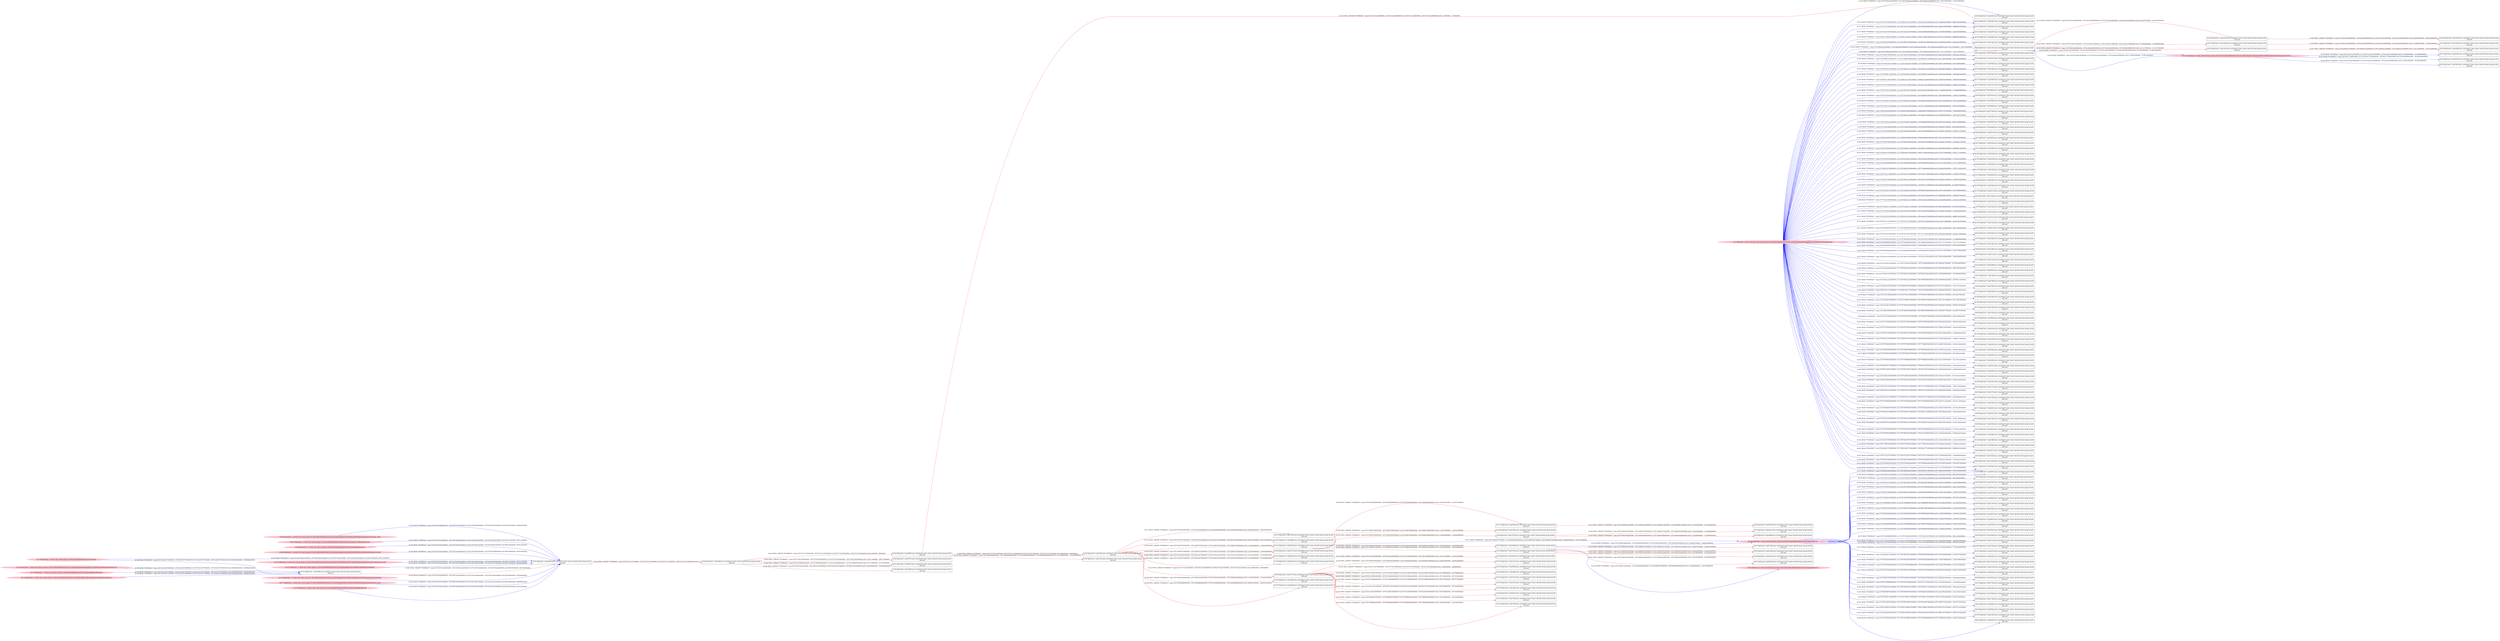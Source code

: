 digraph  {
rankdir=LR
"122"[color=pink,label="id:122 HopCount: 5 owner uid:null owner group id:null /Device/HarddiskVolume2/Users/admin/disk.txt ", shape=oval,style=filled];
"54"[color=black,label="id:54 HopCount: 6 pid:4708 proc_starttime:0 cmd: owner uid:null owner group id:null,\n null null", shape=box,style=solid];
"122" -> "54" [id=256,__obj="READ"color=blue,label="id:256 READ **NORMAL**  seqs:[1557684722730000000, 0] T:[1557684722814000000, 1557685368479000000] relT:[-447001543000000, -447647208000000]",style=solid];
"55"[color=black,label="id:55 HopCount: 6 pid:6292 proc_starttime:0 cmd: owner uid:null owner group id:null,\n null null", shape=box,style=solid];
"122" -> "55" [id=257,__obj="READ"color=blue,label="id:257 READ **NORMAL**  seqs:[1557675795553000000, 0] T:[1557675795553000000, 1557675795553000000] relT:[-438074282000000, -438074282000000]",style=solid];
"3"[color=pink,label="id:3 HopCount: 4 owner uid:null owner group id:null /Device/HarddiskVolume2/Users/admin/AppData/Roaming/Microsoft/Windows/Recent/jpas.lnk ", shape=oval,style=filled];
"155"[color=black,label="id:155 HopCount: 5 pid:8024 proc_starttime:0 cmd: owner uid:null owner group id:null,\n null null", shape=box,style=solid];
"3" -> "155" [id=258,__obj="READ"color=blue,label="id:258 READ **NORMAL**  seqs:[1557324138236000000, 0] T:[1557324138237000000, 1557326912759000000] relT:[-86416966000000, -89191488000000]",style=solid];
"129"[color=black,label="id:129 HopCount: 6 pid:5176 proc_starttime:0 cmd: owner uid:null owner group id:null,\n null null", shape=box,style=solid];
"122" -> "129" [id=259,__obj="READ"color=blue,label="id:259 READ **NORMAL**  seqs:[1557953012628000000, 0] T:[1557953012628000000, 1557953012628000000] relT:[-715291357000000, -715291357000000]",style=solid];
"79"[color=black,label="id:79 HopCount: 6 pid:8208 proc_starttime:0 cmd: owner uid:null owner group id:null,\n null null", shape=box,style=solid];
"122" -> "79" [id=260,__obj="READ"color=blue,label="id:260 READ **NORMAL**  seqs:[1557793453187000000, 0] T:[1557793478783000000, 1557793478783000000] relT:[-555757512000000, -555757512000000]",style=solid];
"115"[color=black,label="id:115 HopCount: 5 pid:1272 proc_starttime:0 cmd: owner uid:null owner group id:null,\n null null", shape=box,style=solid];
"3" -> "115" [id=261,__obj="READ"color=blue,label="id:261 READ **NORMAL**  seqs:[1557677553903000000, 0] T:[1557677553903000000, 1557677553903000000] relT:[-439832632000000, -439832632000000]",style=solid];
"83"[color=black,label="id:83 HopCount: 6 pid:1100 proc_starttime:0 cmd: owner uid:null owner group id:null,\n null null", shape=box,style=solid];
"122" -> "83" [id=262,__obj="READ"color=blue,label="id:262 READ **NORMAL**  seqs:[1557340869887000000, 0] T:[1557340869887000000, 1557340869887000000] relT:[-103148616000000, -103148616000000]",style=solid];
"132"[color=black,label="id:132 HopCount: 5 pid:8156 proc_starttime:0 cmd: owner uid:null owner group id:null,\n null null", shape=box,style=solid];
"3" -> "132" [id=263,__obj="READ"color=blue,label="id:263 READ **NORMAL**  seqs:[1557677552816000000, 0] T:[1557677552816000000, 1557679645466000000] relT:[-439831545000000, -441924195000000]",style=solid];
"153"[color=black,label="id:153 HopCount: 5 pid:6592 proc_starttime:0 cmd: owner uid:null owner group id:null,\n null null", shape=box,style=solid];
"3" -> "153" [id=264,__obj="READ"color=blue,label="id:264 READ **NORMAL**  seqs:[1557500141240000000, 0] T:[1557500141240000000, 1557500389356000000] relT:[-262419969000000, -262668085000000]",style=solid];
"163"[color=black,label="id:163 HopCount: 5 pid:5784 proc_starttime:0 cmd: owner uid:null owner group id:null,\n null null", shape=box,style=solid];
"3" -> "163" [id=265,__obj="READ"color=blue,label="id:265 READ **NORMAL**  seqs:[1558032213075000000, 0] T:[1558032213075000000, 1558032360044000000] relT:[-794491804000000, -794638773000000]",style=solid];
"57"[color=black,label="id:57 HopCount: 6 pid:3092 proc_starttime:0 cmd: owner uid:null owner group id:null,\n null null", shape=box,style=solid];
"122" -> "57" [id=266,__obj="READ"color=blue,label="id:266 READ **NORMAL**  seqs:[1557684723675000000, 0] T:[1557684723675000000, 1557684723675000000] relT:[-447002404000000, -447002404000000]",style=solid];
"89"[color=black,label="id:89 HopCount: 6 pid:4932 proc_starttime:0 cmd: owner uid:null owner group id:null,\n null null", shape=box,style=solid];
"122" -> "89" [id=267,__obj="READ"color=blue,label="id:267 READ **NORMAL**  seqs:[1557955925220000000, 0] T:[1557955925220000000, 1557955950482000000] relT:[-718203949000000, -718229211000000]",style=solid];
"90"[color=black,label="id:90 HopCount: 6 pid:9652 proc_starttime:0 cmd: owner uid:null owner group id:null,\n null null", shape=box,style=solid];
"122" -> "90" [id=268,__obj="READ"color=blue,label="id:268 READ **NORMAL**  seqs:[1557956083650000000, 0] T:[1557956083650000000, 1557956083650000000] relT:[-718362379000000, -718362379000000]",style=solid];
"91"[color=black,label="id:91 HopCount: 6 pid:6268 proc_starttime:0 cmd: owner uid:null owner group id:null,\n null null", shape=box,style=solid];
"122" -> "91" [id=269,__obj="READ"color=blue,label="id:269 READ **NORMAL**  seqs:[1557758444846000000, 0] T:[1557758444846000000, 1557758578756000000] relT:[-520723575000000, -520857485000000]",style=solid];
"94"[color=black,label="id:94 HopCount: 6 pid:9544 proc_starttime:0 cmd: owner uid:null owner group id:null,\n null null", shape=box,style=solid];
"122" -> "94" [id=270,__obj="READ"color=blue,label="id:270 READ **NORMAL**  seqs:[1557955950484000000, 0] T:[1557955950504000000, 1557955950504000000] relT:[-718229233000000, -718229233000000]",style=solid];
"95"[color=black,label="id:95 HopCount: 6 pid:4360 proc_starttime:0 cmd: owner uid:null owner group id:null,\n null null", shape=box,style=solid];
"122" -> "95" [id=271,__obj="READ"color=blue,label="id:271 READ **NORMAL**  seqs:[1557328306804000000, 0] T:[1557328306804000000, 1557328332333000000] relT:[-90585533000000, -90611062000000]",style=solid];
"165"[color=black,label="id:165 HopCount: 5 pid:5916 proc_starttime:0 cmd: owner uid:null owner group id:null,\n null null", shape=box,style=solid];
"3" -> "165" [id=272,__obj="READ"color=blue,label="id:272 READ **NORMAL**  seqs:[1557677628329000000, 0] T:[1557677628329000000, 1557773682839000000] relT:[-439907058000000, -535961568000000]",style=solid];
"22"[color=black,label="id:22 HopCount: 5 pid:4508 proc_starttime:0 cmd: owner uid:null owner group id:null,\n null null", shape=box,style=solid];
"3" -> "22" [id=273,__obj="READ"color=blue,label="id:273 READ **NORMAL**  seqs:[1557598550065000000, 0] T:[1557598550066000000, 1557598550066000000] relT:[-360828795000000, -360828795000000]",style=solid];
"97"[color=black,label="id:97 HopCount: 6 pid:7136 proc_starttime:0 cmd: owner uid:null owner group id:null,\n null null", shape=box,style=solid];
"122" -> "97" [id=274,__obj="READ"color=blue,label="id:274 READ **NORMAL**  seqs:[1557773265338000000, 0] T:[1557773265338000000, 1557773265338000000] relT:[-535544067000000, -535544067000000]",style=solid];
"98"[color=black,label="id:98 HopCount: 6 pid:7540 proc_starttime:0 cmd: owner uid:null owner group id:null,\n null null", shape=box,style=solid];
"122" -> "98" [id=275,__obj="READ"color=blue,label="id:275 READ **NORMAL**  seqs:[1557331315083000000, 0] T:[1557331315083000000, 1557331315083000000] relT:[-93593812000000, -93593812000000]",style=solid];
"20"[color=black,label="id:20 HopCount: 5 pid:4820 proc_starttime:0 cmd: owner uid:null owner group id:null,\n null null", shape=box,style=solid];
"3" -> "20" [id=276,__obj="READ"color=blue,label="id:276 READ **NORMAL**  seqs:[1557328443354000000, 0] T:[1557328443354000000, 1557328443354000000] relT:[-90722083000000, -90722083000000]",style=solid];
"101"[color=black,label="id:101 HopCount: 6 pid:4736 proc_starttime:0 cmd: owner uid:null owner group id:null,\n null null", shape=box,style=solid];
"122" -> "101" [id=277,__obj="READ"color=blue,label="id:277 READ **NORMAL**  seqs:[1558025041500000000, 0] T:[1558025041500000000, 1558025041500000000] relT:[-787320229000000, -787320229000000]",style=solid];
"74"[color=black,label="id:74 HopCount: 5 pid:5992 proc_starttime:0 cmd: owner uid:null owner group id:null,\n null null", shape=box,style=solid];
"3" -> "74" [id=278,__obj="READ"color=blue,label="id:278 READ **NORMAL**  seqs:[1557760896280000000, 0] T:[1557760896280000000, 1557760896283000000] relT:[-523175009000000, -523175012000000]",style=solid];
"104"[color=black,label="id:104 HopCount: 5 pid:9132 proc_starttime:0 cmd: owner uid:null owner group id:null,\n null null", shape=box,style=solid];
"3" -> "104" [id=279,__obj="READ"color=blue,label="id:279 READ **NORMAL**  seqs:[1558023651776000000, 0] T:[1558023651856000000, 1558023651856000000] relT:[-785930585000000, -785930585000000]",style=solid];
"39"[color=black,label="id:39 HopCount: 5 pid:2600 proc_starttime:0 cmd: owner uid:null owner group id:null,\n null null", shape=box,style=solid];
"3" -> "39" [id=280,__obj="READ"color=blue,label="id:280 READ **NORMAL**  seqs:[1557507225671000000, 0] T:[1557507225671000000, 1557507225677000000] relT:[-269504400000000, -269504406000000]",style=solid];
"103"[color=black,label="id:103 HopCount: 5 pid:4944 proc_starttime:0 cmd: owner uid:null owner group id:null,\n null null", shape=box,style=solid];
"3" -> "103" [id=281,__obj="READ"color=blue,label="id:281 READ **NORMAL**  seqs:[1557326913822000000, 0] T:[1557326913822000000, 1557853450053000000] relT:[-89192551000000, -615728782000000]",style=solid];
"108"[color=black,label="id:108 HopCount: 5 pid:3120 proc_starttime:0 cmd: owner uid:null owner group id:null,\n null null", shape=box,style=solid];
"3" -> "108" [id=282,__obj="READ"color=blue,label="id:282 READ **NORMAL**  seqs:[1557842709063000000, 0] T:[1557842709154000000, 1557842709154000000] relT:[-604987883000000, -604987883000000]",style=solid];
"53"[color=black,label="id:53 HopCount: 5 pid:1772 proc_starttime:0 cmd: owner uid:null owner group id:null,\n null null", shape=box,style=solid];
"3" -> "53" [id=283,__obj="READ"color=blue,label="id:283 READ **NORMAL**  seqs:[1557413011205000000, 0] T:[1557413011205000000, 1557417132796000000] relT:[-175289934000000, -179411525000000]",style=solid];
"93"[color=black,label="id:93 HopCount: 5 pid:5372 proc_starttime:0 cmd: owner uid:null owner group id:null,\n null null", shape=box,style=solid];
"3" -> "93" [id=284,__obj="READ"color=blue,label="id:284 READ **NORMAL**  seqs:[1558102331162000000, 0] T:[1558102331162000000, 1558102331162000000] relT:[-864609891000000, -864609891000000]",style=solid];
"145"[color=black,label="id:145 HopCount: 5 pid:1528 proc_starttime:0 cmd: owner uid:null owner group id:null,\n null null", shape=box,style=solid];
"3" -> "145" [id=285,__obj="READ"color=blue,label="id:285 READ **NORMAL**  seqs:[1558102331134000000, 0] T:[1558102331134000000, 1558102331139000000] relT:[-864609863000000, -864609868000000]",style=solid];
"60"[color=black,label="id:60 HopCount: 5 pid:2300 proc_starttime:0 cmd: owner uid:null owner group id:null,\n null null", shape=box,style=solid];
"3" -> "60" [id=286,__obj="READ"color=blue,label="id:286 READ **NORMAL**  seqs:[1557761488392000000, 0] T:[1557761488392000000, 1557761488396000000] relT:[-523767121000000, -523767125000000]",style=solid];
"111"[color=black,label="id:111 HopCount: 5 pid:6532 proc_starttime:0 cmd: owner uid:null owner group id:null,\n null null", shape=box,style=solid];
"3" -> "111" [id=287,__obj="READ"color=blue,label="id:287 READ **NORMAL**  seqs:[1557598549037000000, 0] T:[1557598549037000000, 1557598728529000000] relT:[-360827766000000, -361007258000000]",style=solid];
"88"[color=black,label="id:88 HopCount: 5 pid:6744 proc_starttime:0 cmd: owner uid:null owner group id:null,\n null null", shape=box,style=solid];
"3" -> "88" [id=288,__obj="READ"color=blue,label="id:288 READ **NORMAL**  seqs:[1557944201198000000, 0] T:[1557944201199000000, 1557944201199000000] relT:[-706479928000000, -706479928000000]",style=solid];
"138"[color=black,label="id:138 HopCount: 5 pid:1000 proc_starttime:0 cmd: owner uid:null owner group id:null,\n null null", shape=box,style=solid];
"3" -> "138" [id=289,__obj="READ"color=blue,label="id:289 READ **NORMAL**  seqs:[1557500142248000000, 0] T:[1557500142248000000, 1557622023230000000] relT:[-262420977000000, -384301959000000]",style=solid];
"28"[color=black,label="id:28 HopCount: 3 pid:396 proc_starttime:0 cmd: owner uid:null owner group id:null,\n null null", shape=box,style=solid];
"109"[color=black,label="id:109 HopCount: 4 pid:6172 proc_starttime:0 cmd: owner uid:null owner group id:null,\n null null", shape=box,style=solid];
"28" -> "109" [id=290,__obj="PROC_CREATE"color=red,label="id:290 PROC_CREATE **NORMAL**  seqs:[1557238847616000000, 1557238847616000000] T:[1557238847616000000, 1557238847616000000] relT:[-1126345000000, -1126345000000]",style=solid];
"80"[color=black,label="id:80 HopCount: 5 pid:9180 proc_starttime:0 cmd: owner uid:null owner group id:null,\n null null", shape=box,style=solid];
"3" -> "80" [id=291,__obj="READ"color=blue,label="id:291 READ **NORMAL**  seqs:[1557845791318000000, 0] T:[1557845791318000000, 1557853228731000000] relT:[-608070047000000, -615507460000000]",style=solid];
"12"[color=black,label="id:12 HopCount: 5 pid:8028 proc_starttime:0 cmd: owner uid:null owner group id:null,\n null null", shape=box,style=solid];
"3" -> "12" [id=292,__obj="READ"color=blue,label="id:292 READ **NORMAL**  seqs:[1557615555423000000, 0] T:[1557615555423000000, 1557615555490000000] relT:[-377834152000000, -377834219000000]",style=solid];
"112"[color=black,label="id:112 HopCount: 4 pid:4604 proc_starttime:0 cmd: owner uid:null owner group id:null,\n null null", shape=box,style=solid];
"28" -> "112" [id=293,__obj="PROC_CREATE"color=red,label="id:293 PROC_CREATE **NORMAL**  seqs:[1557239144427000000, 1557239144427000000] T:[1557239144427000000, 1557239144427000000] relT:[-1423156000000, -1423156000000]",style=solid];
"114"[color=black,label="id:114 HopCount: 4 pid:2836 proc_starttime:0 cmd: owner uid:null owner group id:null,\n null null", shape=box,style=solid];
"28" -> "114" [id=294,__obj="PROC_CREATE"color=red,label="id:294 PROC_CREATE **NORMAL**  seqs:[1557238847593000000, 1557238847593000000] T:[1557238847593000000, 1557238847593000000] relT:[-1126322000000, -1126322000000]",style=solid];
"156"[color=black,label="id:156 HopCount: 5 pid:8036 proc_starttime:0 cmd: owner uid:null owner group id:null,\n null null", shape=box,style=solid];
"3" -> "156" [id=295,__obj="READ"color=blue,label="id:295 READ **NORMAL**  seqs:[1557955191727000000, 0] T:[1557955191774000000, 1557955191775000000] relT:[-717470503000000, -717470504000000]",style=solid];
"16"[color=black,label="id:16 HopCount: 5 pid:6448 proc_starttime:0 cmd: owner uid:null owner group id:null,\n null null", shape=box,style=solid];
"114" -> "16" [id=296,__obj="PROC_CREATE"color=red,label="id:296 PROC_CREATE **NORMAL**  seqs:[1557238929330000000, 1557238929330000000] T:[1557238929330000000, 1557238929330000000] relT:[-1208059000000, -1208059000000]",style=solid];
"159"[color=black,label="id:159 HopCount: 5 pid:640 proc_starttime:0 cmd: owner uid:null owner group id:null,\n null null", shape=box,style=solid];
"3" -> "159" [id=297,__obj="READ"color=blue,label="id:297 READ **NORMAL**  seqs:[1557967026109000000, 0] T:[1557967026109000000, 1558117610696000000] relT:[-729304838000000, -879889425000000]",style=solid];
"116"[color=black,label="id:116 HopCount: 4 pid:6404 proc_starttime:0 cmd: owner uid:null owner group id:null,\n null null", shape=box,style=solid];
"28" -> "116" [id=298,__obj="PROC_CREATE"color=red,label="id:298 PROC_CREATE **NORMAL**  seqs:[1557244935279000000, 1557244935279000000] T:[1557244935279000000, 1557244935279000000] relT:[-7214008000000, -7214008000000]",style=solid];
"117"[color=black,label="id:117 HopCount: 5 pid:5992 proc_starttime:0 cmd: owner uid:null owner group id:null,\n null null", shape=box,style=solid];
"114" -> "117" [id=299,__obj="PROC_CREATE"color=red,label="id:299 PROC_CREATE **NORMAL**  seqs:[1557238954808000000, 1557238954808000000] T:[1557238954808000000, 1557238954808000000] relT:[-1233537000000, -1233537000000]",style=solid];
"120"[color=black,label="id:120 HopCount: 5 pid:7824 proc_starttime:0 cmd: owner uid:null owner group id:null,\n null null", shape=box,style=solid];
"114" -> "120" [id=300,__obj="PROC_CREATE"color=red,label="id:300 PROC_CREATE **NORMAL**  seqs:[1557238847998000000, 1557238847998000000] T:[1557238847998000000, 1557238847998000000] relT:[-1126727000000, -1126727000000]",style=solid];
"114" -> "122" [id=301,__obj="WRITE"color=blue,label="id:301 WRITE **NORMAL**  seqs:[1557238903877000000, 1557238903978000000] T:[1557238903877000000, 1557238903978000000] relT:[-1182606000000, -1182707000000]",style=solid];
"128"[color=black,label="id:128 HopCount: 5 pid:3860 proc_starttime:0 cmd: owner uid:null owner group id:null,\n null null", shape=box,style=solid];
"3" -> "128" [id=302,__obj="READ"color=blue,label="id:302 READ **NORMAL**  seqs:[1557441973579000000, 0] T:[1557441973579000000, 1557441973636000000] relT:[-204252308000000, -204252365000000]",style=solid];
"56"[color=black,label="id:56 HopCount: 4 pid:7472 proc_starttime:0 cmd: owner uid:null owner group id:null,\n null null", shape=box,style=solid];
"123"[color=black,label="id:123 HopCount: 5 pid:7248 proc_starttime:0 cmd: owner uid:null owner group id:null,\n null null", shape=box,style=solid];
"56" -> "123" [id=303,__obj="PROC_CREATE"color=red,label="id:303 PROC_CREATE **NORMAL**  seqs:[1557238984597000000, 1557238984597000000] T:[1557238984597000000, 1557238984597000000] relT:[-1263326000000, -1263326000000]",style=solid];
"134"[color=black,label="id:134 HopCount: 5 pid:8060 proc_starttime:0 cmd: owner uid:null owner group id:null,\n null null", shape=box,style=solid];
"3" -> "134" [id=304,__obj="READ"color=blue,label="id:304 READ **NORMAL**  seqs:[1557773681678000000, 0] T:[1557773681681000000, 1557773681681000000] relT:[-535960410000000, -535960410000000]",style=solid];
"84"[color=black,label="id:84 HopCount: 5 pid:9372 proc_starttime:0 cmd: owner uid:null owner group id:null,\n null null", shape=box,style=solid];
"3" -> "84" [id=305,__obj="READ"color=blue,label="id:305 READ **NORMAL**  seqs:[1558126417720000000, 0] T:[1558126417720000000, 1558126417723000000] relT:[-888696449000000, -888696452000000]",style=solid];
"118"[color=black,label="id:118 HopCount: 4 pid:4964 proc_starttime:0 cmd: owner uid:null owner group id:null,\n null null", shape=box,style=solid];
"28" -> "118" [id=306,__obj="PROC_CREATE"color=red,label="id:306 PROC_CREATE **NORMAL**  seqs:[1557238847604000000, 1557238847604000000] T:[1557238847604000000, 1557238847604000000] relT:[-1126333000000, -1126333000000]",style=solid];
"5"[color=black,label="id:5 HopCount: 5 pid:1384 proc_starttime:0 cmd: owner uid:null owner group id:null,\n null null", shape=box,style=solid];
"3" -> "5" [id=307,__obj="READ"color=blue,label="id:307 READ **NORMAL**  seqs:[1557513210737000000, 0] T:[1557513210737000000, 1557513210739000000] relT:[-275489466000000, -275489468000000]",style=solid];
"127"[color=black,label="id:127 HopCount: 4 pid:2928 proc_starttime:0 cmd: owner uid:null owner group id:null,\n null null", shape=box,style=solid];
"28" -> "127" [id=308,__obj="PROC_CREATE"color=red,label="id:308 PROC_CREATE **NORMAL**  seqs:[1557243566868000000, 1557243566868000000] T:[1557243566868000000, 1557243566868000000] relT:[-5845597000000, -5845597000000]",style=solid];
"68"[color=black,label="id:68 HopCount: 5 pid:10180 proc_starttime:0 cmd: owner uid:null owner group id:null,\n null null", shape=box,style=solid];
"3" -> "68" [id=309,__obj="READ"color=blue,label="id:309 READ **NORMAL**  seqs:[1557967025085000000, 0] T:[1557967025085000000, 1557967025092000000] relT:[-729303814000000, -729303821000000]",style=solid];
"26"[color=black,label="id:26 HopCount: 5 pid:4252 proc_starttime:0 cmd: owner uid:null owner group id:null,\n null null", shape=box,style=solid];
"3" -> "26" [id=310,__obj="READ"color=blue,label="id:310 READ **NORMAL**  seqs:[1557239023423000000, 0] T:[1557239023423000000, 1557239023438000000] relT:[-1302152000000, -1302167000000]",style=solid];
"131"[color=black,label="id:131 HopCount: 4 pid:1028 proc_starttime:0 cmd: owner uid:null owner group id:null,\n null null", shape=box,style=solid];
"28" -> "131" [id=311,__obj="PROC_CREATE"color=red,label="id:311 PROC_CREATE **NORMAL**  seqs:[1557243553630000000, 1557243553630000000] T:[1557243553630000000, 1557243553630000000] relT:[-5832359000000, -5832359000000]",style=solid];
"102"[color=black,label="id:102 HopCount: 5 pid:3852 proc_starttime:0 cmd: owner uid:null owner group id:null,\n null null", shape=box,style=solid];
"3" -> "102" [id=312,__obj="READ"color=blue,label="id:312 READ **NORMAL**  seqs:[1557943741948000000, 0] T:[1558032214104000000, 1558127425190000000] relT:[-794492833000000, -889703919000000]",style=solid];
"32"[color=black,label="id:32 HopCount: 5 pid:4500 proc_starttime:0 cmd: owner uid:null owner group id:null,\n null null", shape=box,style=solid];
"3" -> "32" [id=313,__obj="READ"color=blue,label="id:313 READ **NORMAL**  seqs:[1557441972566000000, 0] T:[1557441972566000000, 1557442581908000000] relT:[-204251295000000, -204860637000000]",style=solid];
"133"[color=black,label="id:133 HopCount: 4 pid:5860 proc_starttime:0 cmd: owner uid:null owner group id:null,\n null null", shape=box,style=solid];
"28" -> "133" [id=314,__obj="PROC_CREATE"color=red,label="id:314 PROC_CREATE **NORMAL**  seqs:[1557240197018000000, 1557240197018000000] T:[1557240197018000000, 1557240197018000000] relT:[-2475747000000, -2475747000000]",style=solid];
"28" -> "56" [id=315,__obj="PROC_CREATE"color=red,label="id:315 PROC_CREATE **NORMAL**  seqs:[1557237721827000000, 1557237721827000000] T:[1557237721827000000, 1557237721827000000] relT:[-556000000, -556000000]",style=solid];
"124"[color=black,label="id:124 HopCount: 5 pid:3160 proc_starttime:0 cmd: owner uid:null owner group id:null,\n null null", shape=box,style=solid];
"56" -> "124" [id=316,__obj="PROC_CREATE"color=red,label="id:316 PROC_CREATE **NORMAL**  seqs:[1557238984620000000, 1557238984620000000] T:[1557238984620000000, 1557238984620000000] relT:[-1263349000000, -1263349000000]",style=solid];
"161"[color=black,label="id:161 HopCount: 5 pid:6476 proc_starttime:0 cmd: owner uid:null owner group id:null,\n null null", shape=box,style=solid];
"3" -> "161" [id=317,__obj="READ"color=blue,label="id:317 READ **NORMAL**  seqs:[1557416427507000000, 0] T:[1557416427507000000, 1557850368925000000] relT:[-178706236000000, -612647654000000]",style=solid];
"154"[color=black,label="id:154 HopCount: 5 pid:9640 proc_starttime:0 cmd: owner uid:null owner group id:null,\n null null", shape=box,style=solid];
"3" -> "154" [id=318,__obj="READ"color=blue,label="id:318 READ **NORMAL**  seqs:[1558117455021000000, 0] T:[1558117455021000000, 1558127344874000000] relT:[-879733750000000, -889623603000000]",style=solid];
"29"[color=black,label="id:29 HopCount: 3 pid:1184 proc_starttime:0 cmd: owner uid:null owner group id:null,\n null null", shape=box,style=solid];
"136"[color=black,label="id:136 HopCount: 4 pid:3140 proc_starttime:0 cmd: owner uid:null owner group id:null,\n null null", shape=box,style=solid];
"29" -> "136" [id=319,__obj="PROC_CREATE"color=red,label="id:319 PROC_CREATE **NORMAL**  seqs:[1557242126528000000, 1557242126528000000] T:[1557242126528000000, 1557242126528000000] relT:[-4405257000000, -4405257000000]",style=solid];
"137"[color=black,label="id:137 HopCount: 5 pid:2116 proc_starttime:0 cmd: owner uid:null owner group id:null,\n null null", shape=box,style=solid];
"56" -> "137" [id=320,__obj="PROC_CREATE"color=red,label="id:320 PROC_CREATE **NORMAL**  seqs:[1557240946305000000, 1557240946305000000] T:[1557240946305000000, 1557240946305000000] relT:[-3225034000000, -3225034000000]",style=solid];
"139"[color=black,label="id:139 HopCount: 5 pid:6060 proc_starttime:0 cmd: owner uid:null owner group id:null,\n null null", shape=box,style=solid];
"56" -> "139" [id=321,__obj="PROC_CREATE"color=red,label="id:321 PROC_CREATE **NORMAL**  seqs:[1557237722759000000, 1557237722759000000] T:[1557237722759000000, 1557237722759000000] relT:[-1488000000, -1488000000]",style=solid];
"140"[color=black,label="id:140 HopCount: 5 pid:5096 proc_starttime:0 cmd: owner uid:null owner group id:null,\n null null", shape=box,style=solid];
"56" -> "140" [id=322,__obj="PROC_CREATE"color=red,label="id:322 PROC_CREATE **NORMAL**  seqs:[1557241398357000000, 1557241398357000000] T:[1557241398357000000, 1557241398357000000] relT:[-3677086000000, -3677086000000]",style=solid];
"141"[color=black,label="id:141 HopCount: 5 pid:7012 proc_starttime:0 cmd: owner uid:null owner group id:null,\n null null", shape=box,style=solid];
"56" -> "141" [id=323,__obj="PROC_CREATE"color=red,label="id:323 PROC_CREATE **NORMAL**  seqs:[1557241398293000000, 1557241398293000000] T:[1557241398293000000, 1557241398293000000] relT:[-3677022000000, -3677022000000]",style=solid];
"52"[color=black,label="id:52 HopCount: 5 pid:7308 proc_starttime:0 cmd: owner uid:null owner group id:null,\n null null", shape=box,style=solid];
"3" -> "52" [id=324,__obj="READ"color=blue,label="id:324 READ **NORMAL**  seqs:[1557536073678000000, 0] T:[1557536073678000000, 1557536073684000000] relT:[-298352407000000, -298352413000000]",style=solid];
"126"[color=black,label="id:126 HopCount: 5 pid:8104 proc_starttime:0 cmd: owner uid:null owner group id:null,\n null null", shape=box,style=solid];
"3" -> "126" [id=325,__obj="READ"color=blue,label="id:325 READ **NORMAL**  seqs:[1557498853326000000, 0] T:[1557498853328000000, 1557498934711000000] relT:[-261132057000000, -261213440000000]",style=solid];
"82"[color=black,label="id:82 HopCount: 5 pid:5948 proc_starttime:0 cmd: owner uid:null owner group id:null,\n null null", shape=box,style=solid];
"3" -> "82" [id=326,__obj="READ"color=blue,label="id:326 READ **NORMAL**  seqs:[1557328232671000000, 0] T:[1557328232671000000, 1557328442355000000] relT:[-90511400000000, -90721084000000]",style=solid];
"146"[color=black,label="id:146 HopCount: 5 pid:2492 proc_starttime:0 cmd: owner uid:null owner group id:null,\n null null", shape=box,style=solid];
"3" -> "146" [id=327,__obj="READ"color=blue,label="id:327 READ **NORMAL**  seqs:[1557594216141000000, 0] T:[1557594216141000000, 1557594216141000000] relT:[-356494870000000, -356494870000000]",style=solid];
"147"[color=black,label="id:147 HopCount: 4 pid:2456 proc_starttime:0 cmd: owner uid:null owner group id:null,\n null null", shape=box,style=solid];
"29" -> "147" [id=328,__obj="PROC_CREATE"color=red,label="id:328 PROC_CREATE **NORMAL**  seqs:[1557241440130000000, 1557241440130000000] T:[1557241440130000000, 1557241440130000000] relT:[-3718859000000, -3718859000000]",style=solid];
"62"[color=black,label="id:62 HopCount: 5 pid:7052 proc_starttime:0 cmd: owner uid:null owner group id:null,\n null null", shape=box,style=solid];
"3" -> "62" [id=329,__obj="READ"color=blue,label="id:329 READ **NORMAL**  seqs:[1557943890714000000, 0] T:[1557943890714000000, 1557943890714000000] relT:[-706169443000000, -706169443000000]",style=solid];
"151"[color=black,label="id:151 HopCount: 5 pid:5384 proc_starttime:0 cmd: owner uid:null owner group id:null,\n null null", shape=box,style=solid];
"3" -> "151" [id=330,__obj="READ"color=blue,label="id:330 READ **NORMAL**  seqs:[1558032213081000000, 0] T:[1558032213081000000, 1558032213081000000] relT:[-794491810000000, -794491810000000]",style=solid];
"149"[color=black,label="id:149 HopCount: 4 pid:1876 proc_starttime:0 cmd: owner uid:null owner group id:null,\n null null", shape=box,style=solid];
"29" -> "149" [id=331,__obj="PROC_CREATE"color=red,label="id:331 PROC_CREATE **NORMAL**  seqs:[1557239022408000000, 1557239022408000000] T:[1557239022408000000, 1557239022408000000] relT:[-1301137000000, -1301137000000]",style=solid];
"135"[color=black,label="id:135 HopCount: 5 pid:1312 proc_starttime:0 cmd: owner uid:null owner group id:null,\n null null", shape=box,style=solid];
"3" -> "135" [id=332,__obj="READ"color=blue,label="id:332 READ **NORMAL**  seqs:[1557523718803000000, 0] T:[1557523718803000000, 1557523718812000000] relT:[-285997532000000, -285997541000000]",style=solid];
"6"[color=black,label="id:6 HopCount: 5 pid:9860 proc_starttime:0 cmd: owner uid:null owner group id:null,\n null null", shape=box,style=solid];
"3" -> "6" [id=333,__obj="READ"color=blue,label="id:333 READ **NORMAL**  seqs:[1557955190723000000, 0] T:[1557955190723000000, 1557955190725000000] relT:[-717469452000000, -717469454000000]",style=solid];
"59"[color=black,label="id:59 HopCount: 5 pid:5376 proc_starttime:0 cmd: owner uid:null owner group id:null,\n null null", shape=box,style=solid];
"3" -> "59" [id=334,__obj="READ"color=blue,label="id:334 READ **NORMAL**  seqs:[1557943740934000000, 0] T:[1557943740934000000, 1557956965044000000] relT:[-706019663000000, -719243773000000]",style=solid];
"152"[color=pink,label="id:152 HopCount: 4 owner uid:null owner group id:null /Device/HarddiskVolume2/Users/admin/AppData/Roaming/Microsoft/Windows/Recent/atmospherical.lnk ", shape=oval,style=filled];
"29" -> "152" [id=335,__obj="WRITE"color=blue,label="id:335 WRITE **NORMAL**  seqs:[1557241440185000000, 1557241440185000000] T:[1557241440185000000, 1557241440185000000] relT:[-3718914000000, -3718914000000]",style=solid];
"43"[color=black,label="id:43 HopCount: 5 pid:3896 proc_starttime:0 cmd: owner uid:null owner group id:null,\n null null", shape=box,style=solid];
"3" -> "43" [id=336,__obj="READ"color=blue,label="id:336 READ **NORMAL**  seqs:[1557593093701000000, 0] T:[1557593093701000000, 1557593093704000000] relT:[-355372430000000, -355372433000000]",style=solid];
"19"[color=black,label="id:19 HopCount: 5 pid:5680 proc_starttime:0 cmd: owner uid:null owner group id:null,\n null null", shape=box,style=solid];
"3" -> "19" [id=337,__obj="READ"color=blue,label="id:337 READ **NORMAL**  seqs:[1557324211870000000, 0] T:[1557324211870000000, 1557417133850000000] relT:[-86490599000000, -179412579000000]",style=solid];
"143"[color=black,label="id:143 HopCount: 5 pid:4124 proc_starttime:0 cmd: owner uid:null owner group id:null,\n null null", shape=box,style=solid];
"56" -> "143" [id=338,__obj="PROC_CREATE"color=red,label="id:338 PROC_CREATE **NORMAL**  seqs:[1557241398008000000, 1557241398008000000] T:[1557241398008000000, 1557241398008000000] relT:[-3676737000000, -3676737000000]",style=solid];
"0"[color=black,label="id:0 HopCount: 5 pid:7736 proc_starttime:0 cmd: owner uid:null owner group id:null,\n null null", shape=box,style=solid];
"3" -> "0" [id=339,__obj="READ"color=blue,label="id:339 READ **NORMAL**  seqs:[1558023429038000000, 0] T:[1558023429038000000, 1558023650759000000] relT:[-785707767000000, -785929488000000]",style=solid];
"148"[color=black,label="id:148 HopCount: 5 pid:5564 proc_starttime:0 cmd: owner uid:null owner group id:null,\n null null", shape=box,style=solid];
"3" -> "148" [id=340,__obj="READ"color=blue,label="id:340 READ **NORMAL**  seqs:[1557594215129000000, 0] T:[1557594215130000000, 1557594441752000000] relT:[-356493859000000, -356720481000000]",style=solid];
"157"[color=black,label="id:157 HopCount: 5 pid:3024 proc_starttime:0 cmd: owner uid:null owner group id:null,\n null null", shape=box,style=solid];
"56" -> "157" [id=341,__obj="PROC_CREATE"color=red,label="id:341 PROC_CREATE **NORMAL**  seqs:[1557240737031000000, 1557240737031000000] T:[1557240737031000000, 1557240737031000000] relT:[-3015760000000, -3015760000000]",style=solid];
"73"[color=black,label="id:73 HopCount: 5 pid:5504 proc_starttime:0 cmd: owner uid:null owner group id:null,\n null null", shape=box,style=solid];
"3" -> "73" [id=342,__obj="READ"color=blue,label="id:342 READ **NORMAL**  seqs:[1557324283122000000, 0] T:[1557324283122000000, 1557606836059000000] relT:[-86561851000000, -369114788000000]",style=solid];
"160"[color=black,label="id:160 HopCount: 5 pid:8152 proc_starttime:0 cmd: owner uid:null owner group id:null,\n null null", shape=box,style=solid];
"56" -> "160" [id=343,__obj="PROC_CREATE"color=red,label="id:343 PROC_CREATE **NORMAL**  seqs:[1557241398336000000, 1557241398336000000] T:[1557241398336000000, 1557241398336000000] relT:[-3677065000000, -3677065000000]",style=solid];
"86"[color=black,label="id:86 HopCount: 5 pid:5488 proc_starttime:0 cmd: owner uid:null owner group id:null,\n null null", shape=box,style=solid];
"3" -> "86" [id=344,__obj="READ"color=blue,label="id:344 READ **NORMAL**  seqs:[1557324210842000000, 0] T:[1557324210842000000, 1557622239954000000] relT:[-86489571000000, -384518683000000]",style=solid];
"85"[color=black,label="id:85 HopCount: 5 pid:5676 proc_starttime:0 cmd: owner uid:null owner group id:null,\n null null", shape=box,style=solid];
"3" -> "85" [id=345,__obj="READ"color=blue,label="id:345 READ **NORMAL**  seqs:[1557793305393000000, 0] T:[1557793305393000000, 1557793305398000000] relT:[-555584122000000, -555584127000000]",style=solid];
"1"[color=black,label="id:1 HopCount: 5 pid:5996 proc_starttime:0 cmd: owner uid:null owner group id:null,\n null null", shape=box,style=solid];
"3" -> "1" [id=346,__obj="READ"color=blue,label="id:346 READ **NORMAL**  seqs:[1558024938061000000, 0] T:[1558024938061000000, 1558024938061000000] relT:[-787216790000000, -787216790000000]",style=solid];
"162"[color=black,label="id:162 HopCount: 5 pid:8008 proc_starttime:0 cmd: owner uid:null owner group id:null,\n null null", shape=box,style=solid];
"149" -> "162" [id=347,__obj="PROC_CREATE"color=red,label="id:347 PROC_CREATE **NORMAL**  seqs:[1557239022413000000, 1557239022413000000] T:[1557239022413000000, 1557239022413000000] relT:[-1301142000000, -1301142000000]",style=solid];
"21"[color=black,label="id:21 HopCount: 5 pid:3228 proc_starttime:0 cmd: owner uid:null owner group id:null,\n null null", shape=box,style=solid];
"3" -> "21" [id=348,__obj="READ"color=blue,label="id:348 READ **NORMAL**  seqs:[1557850370002000000, 0] T:[1557850370002000000, 1557850370192000000] relT:[-612648731000000, -612648921000000]",style=solid];
"121"[color=black,label="id:121 HopCount: 5 pid:992 proc_starttime:0 cmd: owner uid:null owner group id:null,\n null null", shape=box,style=solid];
"3" -> "121" [id=349,__obj="READ"color=blue,label="id:349 READ **NORMAL**  seqs:[1557842708042000000, 0] T:[1557842821145000000, 1557842821148000000] relT:[-605099874000000, -605099877000000]",style=solid];
"164"[color=black,label="id:164 HopCount: 5 pid:7932 proc_starttime:0 cmd: owner uid:null owner group id:null,\n null null", shape=box,style=solid];
"136" -> "164" [id=350,__obj="PROC_CREATE"color=red,label="id:350 PROC_CREATE **NORMAL**  seqs:[1557242126529000000, 1557242126529000000] T:[1557242126529000000, 1557242126529000000] relT:[-4405258000000, -4405258000000]",style=solid];
"166"[color=black,label="id:166 HopCount: 5 pid:5364 proc_starttime:0 cmd: owner uid:null owner group id:null,\n null null", shape=box,style=solid];
"3" -> "166" [id=351,__obj="READ"color=blue,label="id:351 READ **NORMAL**  seqs:[1558024937039000000, 0] T:[1558024937039000000, 1558117532445000000] relT:[-787215768000000, -879811174000000]",style=solid];
"180"[color=pink,label="id:180 HopCount: -2 owner uid: owner group id: /Device/HarddiskVolume2/Users/admin/AppData/Local/Microsoft/Windows/Explorer/iconcache_16.db ", shape=oval,style=filled];
"35"[color=black,label="id:35 HopCount: 0 pid:6960 proc_starttime:0 cmd: owner uid:null owner group id:null,\n null null", shape=box,style=solid];
"180" -> "35" [id=352,__obj="READ"color=blue,label="id:352 READ **NORMAL**  seqs:[1557236754268000000, 1557236754279000000] T:[1557236754268000000, 1557236754279000000] relT:[967003000000, 966992000000]",style=solid];
"167"[color=pink,label="id:167 HopCount: -2 owner uid: owner group id: /Device/HarddiskVolume2/Windows/System32/en-US/filemgmt.dll.mui ", shape=oval,style=filled];
"167" -> "35" [id=353,__obj="READ"color=blue,label="id:353 READ **NORMAL**  seqs:[1557236754253000000, 1557236754260000000] T:[1557236754253000000, 1557236754260000000] relT:[967018000000, 967011000000]",style=solid];
"168"[color=pink,label="id:168 HopCount: -2 owner uid: owner group id: /Device/HarddiskVolume2/Users/admin/AppData/Local ", shape=oval,style=filled];
"168" -> "35" [id=354,__obj="READ"color=blue,label="id:354 READ **NORMAL**  seqs:[1557236754261000000, 1557236754261000000] T:[1557236754261000000, 1557236754261000000] relT:[967010000000, 967010000000]",style=solid];
"169"[color=pink,label="id:169 HopCount: -2 owner uid: owner group id: /Device/HarddiskVolume2/Users/admin/AppData/Local/Microsoft/Windows/Explorer/iconcache_idx.db ", shape=oval,style=filled];
"169" -> "35" [id=355,__obj="READ"color=blue,label="id:355 READ **NORMAL**  seqs:[1557236754262000000, 1557236754268000000] T:[1557236754262000000, 1557236754268000000] relT:[967009000000, 967003000000]",style=solid];
"170"[color=pink,label="id:170 HopCount: -3 owner uid: owner group id: /Device/HarddiskVolume2/Users/admin/AppData/Roaming ", shape=oval,style=filled];
"175"[color=black,label="id:175 HopCount: -2 pid:6056 proc_starttime:0 cmd: owner uid:null owner group id:null,\n null null", shape=box,style=solid];
"170" -> "175" [id=356,__obj="READ"color=blue,label="id:356 READ **NORMAL**  seqs:[1557234335377000000, 1557234335377000000] T:[1557234335377000000, 1557234335377000000] relT:[3385894000000, 3385894000000]",style=solid];
"171"[color=pink,label="id:171 HopCount: -2 owner uid: owner group id: /Device/HarddiskVolume2/ProgramData/Microsoft/Windows/Start Menu/Programs/Administrative Tools/services.lnk ", shape=oval,style=filled];
"171" -> "35" [id=357,__obj="READ"color=blue,label="id:357 READ **NORMAL**  seqs:[1557236754250000000, 1557236754250000000] T:[1557236754250000000, 1557236754250000000] relT:[967021000000, 967021000000]",style=solid];
"172"[color=pink,label="id:172 HopCount: -3 owner uid: owner group id: /Device/HarddiskVolume2/Users/admin/AppData/Roaming/Microsoft/Windows/Themes ", shape=oval,style=filled];
"172" -> "175" [id=358,__obj="READ"color=blue,label="id:358 READ **NORMAL**  seqs:[1557234335377000000, 1557234335378000000] T:[1557234335377000000, 1557234335378000000] relT:[3385894000000, 3385893000000]",style=solid];
"173"[color=pink,label="id:173 HopCount: -2 owner uid: owner group id: /Device/HarddiskVolume2/Users/admin/AppData/Local/Microsoft/Windows/Explorer ", shape=oval,style=filled];
"173" -> "35" [id=359,__obj="READ"color=blue,label="id:359 READ **NORMAL**  seqs:[1557236754261000000, 1557236754277000000] T:[1557236754261000000, 1557236754277000000] relT:[967010000000, 966994000000]",style=solid];
"178"[color=pink,label="id:178 HopCount: -2 owner uid: owner group id: /Device/HarddiskVolume2/Users/admin ", shape=oval,style=filled];
"178" -> "175" [id=360,__obj="READ"color=blue,label="id:360 READ **NORMAL**  seqs:[1557234335377000000, 1557234335377000000] T:[1557234335377000000, 1557234335377000000] relT:[3385894000000, 3385894000000]",style=solid];
"175" -> "35" [id=361,__obj="PROC_CREATE"color=red,label="id:361 PROC_CREATE **NORMAL**  seqs:[1557236754226000000, 1557236754226000000] T:[1557236754226000000, 1557236754226000000] relT:[967045000000, 967045000000]",style=solid];
"176"[color=pink,label="id:176 HopCount: -2 owner uid: owner group id: /Device/HarddiskVolume2/Users/admin/AppData/Local/Microsoft/Windows/Explorer/IconCacheToDelete ", shape=oval,style=filled];
"176" -> "35" [id=362,__obj="READ"color=blue,label="id:362 READ **NORMAL**  seqs:[1557236754262000000, 1557236754262000000] T:[1557236754262000000, 1557236754262000000] relT:[967009000000, 967009000000]",style=solid];
"177"[color=pink,label="id:177 HopCount: -2 owner uid: owner group id: /Device/HarddiskVolume2/Users/admin/AppData/Local/Microsoft/Windows/Explorer/iconcache_32.db ", shape=oval,style=filled];
"177" -> "35" [id=363,__obj="READ"color=blue,label="id:363 READ **NORMAL**  seqs:[1557236754271000000, 1557236754272000000] T:[1557236754271000000, 1557236754272000000] relT:[967000000000, 966999000000]",style=solid];
"174"[color=pink,label="id:174 HopCount: -2 owner uid: owner group id: /Device/HarddiskVolume2/Windows/System32/filemgmt.dll ", shape=oval,style=filled];
"174" -> "35" [id=364,__obj="READ"color=blue,label="id:364 READ **NORMAL**  seqs:[1557236754251000000, 1557236754252000000] T:[1557236754251000000, 1557236754252000000] relT:[967020000000, 967019000000]",style=solid];
"179"[color=pink,label="id:179 HopCount: -3 owner uid: owner group id: /Device/HarddiskVolume2/Users/admin/AppData/Roaming/Microsoft/Windows/Themes/slideshow.ini ", shape=oval,style=filled];
"179" -> "175" [id=365,__obj="READ"color=blue,label="id:365 READ **NORMAL**  seqs:[1557234335378000000, 1557234335379000000] T:[1557234335379000000, 1557234335379000000] relT:[3385892000000, 3385892000000]",style=solid];
"178" -> "35" [id=366,__obj="READ"color=blue,label="id:366 READ **NORMAL**  seqs:[1557236754261000000, 1557236754261000000] T:[1557236754261000000, 1557236754261000000] relT:[967010000000, 967010000000]",style=solid];
"125"[color=black,label="id:125 HopCount: 5 pid:4168 proc_starttime:0 cmd: owner uid:null owner group id:null,\n null null", shape=box,style=solid];
"3" -> "125" [id=181,__obj="READ"color=blue,label="id:181 READ **NORMAL**  seqs:[1557615554415000000, 0] T:[1557615554415000000, 1557615554418000000] relT:[-377833144000000, -377833147000000]",style=solid];
"99"[color=black,label="id:99 HopCount: 5 pid:948 proc_starttime:0 cmd: owner uid:null owner group id:null,\n null null", shape=box,style=solid];
"3" -> "99" [id=182,__obj="READ"color=blue,label="id:182 READ **NORMAL**  seqs:[1557853448654000000, 0] T:[1557853448654000000, 1557853448657000000] relT:[-615727383000000, -615727386000000]",style=solid];
"119"[color=black,label="id:119 HopCount: 5 pid:4248 proc_starttime:0 cmd: owner uid:null owner group id:null,\n null null", shape=box,style=solid];
"3" -> "119" [id=183,__obj="READ"color=blue,label="id:183 READ **NORMAL**  seqs:[1557680103780000000, 0] T:[1557680103780000000, 1557773294005000000] relT:[-442382509000000, -535572734000000]",style=solid];
"15"[color=black,label="id:15 HopCount: 5 pid:4064 proc_starttime:0 cmd: owner uid:null owner group id:null,\n null null", shape=box,style=solid];
"3" -> "15" [id=184,__obj="READ"color=blue,label="id:184 READ **NORMAL**  seqs:[1557513211746000000, 0] T:[1557513211746000000, 1557513211746000000] relT:[-275490475000000, -275490475000000]",style=solid];
"29" -> "3" [id=185,__obj="WRITE"color=blue,label="id:185 WRITE **NORMAL**  seqs:[1557239022423000000, 1557239022423000000] T:[1557239022423000000, 1557239022423000000] relT:[-1301152000000, -1301152000000]",style=solid];
"8"[color=black,label="id:8 HopCount: 5 pid:7376 proc_starttime:0 cmd: owner uid:null owner group id:null,\n null null", shape=box,style=solid];
"7"[color=black,label="id:7 HopCount: 6 pid:8132 proc_starttime:0 cmd: owner uid:null owner group id:null,\n null null", shape=box,style=solid];
"8" -> "7" [id=186,__obj="PROC_CREATE"color=red,label="id:186 PROC_CREATE **NORMAL**  seqs:[1557238847675000000, 1557238847675000000] T:[1557238847675000000, 1557238847675000000] relT:[-1126404000000, -1126404000000]",style=solid];
"4"[color=black,label="id:4 HopCount: 5 pid:5524 proc_starttime:0 cmd: owner uid:null owner group id:null,\n null null", shape=box,style=solid];
"112" -> "4" [id=187,__obj="PROC_CREATE"color=red,label="id:187 PROC_CREATE **NORMAL**  seqs:[1557239144428000000, 1557239144428000000] T:[1557239144428000000, 1557239144428000000] relT:[-1423157000000, -1423157000000]",style=solid];
"3" -> "29" [id=188,__obj="READ"color=blue,label="id:188 READ **NORMAL**  seqs:[1557239022423000000, 0] T:[1557239022423000000, 1557239022424000000] relT:[-1301152000000, -1301153000000]",style=solid];
"96"[color=black,label="id:96 HopCount: 5 pid:5360 proc_starttime:0 cmd: owner uid:null owner group id:null,\n null null", shape=box,style=solid];
"3" -> "96" [id=189,__obj="READ"color=blue,label="id:189 READ **NORMAL**  seqs:[1557593313345000000, 0] T:[1557593313345000000, 1557593313347000000] relT:[-355592074000000, -355592076000000]",style=solid];
"9"[color=black,label="id:9 HopCount: 6 pid:6880 proc_starttime:0 cmd: owner uid:null owner group id:null,\n null null", shape=box,style=solid];
"8" -> "9" [id=190,__obj="PROC_CREATE"color=red,label="id:190 PROC_CREATE **NORMAL**  seqs:[1557238847669000000, 1557238847669000000] T:[1557238847669000000, 1557238847669000000] relT:[-1126398000000, -1126398000000]",style=solid];
"114" -> "8" [id=191,__obj="PROC_CREATE"color=red,label="id:191 PROC_CREATE **NORMAL**  seqs:[1557238847664000000, 1557238847664000000] T:[1557238847664000000, 1557238847664000000] relT:[-1126393000000, -1126393000000]",style=solid];
"150"[color=black,label="id:150 HopCount: 5 pid:5480 proc_starttime:0 cmd: owner uid:null owner group id:null,\n null null", shape=box,style=solid];
"3" -> "150" [id=192,__obj="READ"color=blue,label="id:192 READ **NORMAL**  seqs:[1557324355750000000, 0] T:[1557324355750000000, 1557853151146000000] relT:[-86634479000000, -615429875000000]",style=solid];
"130"[color=black,label="id:130 HopCount: 5 pid:5116 proc_starttime:0 cmd: owner uid:null owner group id:null,\n null null", shape=box,style=solid];
"3" -> "130" [id=193,__obj="READ"color=blue,label="id:193 READ **NORMAL**  seqs:[1557439253174000000, 0] T:[1557439253174000000, 1557699291829000000] relT:[-201531903000000, -461570558000000]",style=solid];
"10"[color=black,label="id:10 HopCount: 5 pid:7620 proc_starttime:0 cmd: owner uid:null owner group id:null,\n null null", shape=box,style=solid];
"114" -> "10" [id=194,__obj="PROC_CREATE"color=red,label="id:194 PROC_CREATE **NORMAL**  seqs:[1557238943610000000, 1557238943610000000] T:[1557238943610000000, 1557238943610000000] relT:[-1222339000000, -1222339000000]",style=solid];
"11"[color=black,label="id:11 HopCount: 5 pid:7328 proc_starttime:0 cmd: owner uid:null owner group id:null,\n null null", shape=box,style=solid];
"147" -> "11" [id=195,__obj="PROC_CREATE"color=red,label="id:195 PROC_CREATE **NORMAL**  seqs:[1557241440168000000, 1557241440168000000] T:[1557241440168000000, 1557241440168000000] relT:[-3718897000000, -3718897000000]",style=solid];
"2"[color=black,label="id:2 HopCount: 5 pid:7784 proc_starttime:0 cmd: owner uid:null owner group id:null,\n null null", shape=box,style=solid];
"3" -> "2" [id=196,__obj="READ"color=blue,label="id:196 READ **NORMAL**  seqs:[1557534412238000000, 0] T:[1557534412238000000, 1557534412244000000] relT:[-296690967000000, -296690973000000]",style=solid];
"18"[color=black,label="id:18 HopCount: 6 pid:10184 proc_starttime:0 cmd: owner uid:null owner group id:null,\n null null", shape=box,style=solid];
"122" -> "18" [id=197,__obj="READ"color=blue,label="id:197 READ **NORMAL**  seqs:[1557953929259000000, 0] T:[1557953929259000000, 1557953929259000000] relT:[-716207988000000, -716207988000000]",style=solid];
"50"[color=black,label="id:50 HopCount: 5 pid:2240 proc_starttime:0 cmd: owner uid:null owner group id:null,\n null null", shape=box,style=solid];
"3" -> "50" [id=198,__obj="READ"color=blue,label="id:198 READ **NORMAL**  seqs:[1557764223663000000, 0] T:[1557853152173000000, 1557853152523000000] relT:[-615430902000000, -615431252000000]",style=solid];
"17"[color=black,label="id:17 HopCount: 5 pid:6536 proc_starttime:0 cmd: owner uid:null owner group id:null,\n null null", shape=box,style=solid];
"152" -> "17" [id=199,__obj="READ"color=blue,label="id:199 READ **NORMAL**  seqs:[1557241441207000000, 0] T:[1557241441207000000, 1557241441207000000] relT:[-3719936000000, -3719936000000]",style=solid];
"78"[color=black,label="id:78 HopCount: 5 pid:448 proc_starttime:0 cmd: owner uid:null owner group id:null,\n null null", shape=box,style=solid];
"3" -> "78" [id=200,__obj="READ"color=blue,label="id:200 READ **NORMAL**  seqs:[1557326341115000000, 0] T:[1557326341115000000, 1557675692243000000] relT:[-88619844000000, -437970972000000]",style=solid];
"144"[color=black,label="id:144 HopCount: 6 pid:2720 proc_starttime:0 cmd: owner uid:null owner group id:null,\n null null", shape=box,style=solid];
"122" -> "144" [id=201,__obj="READ"color=blue,label="id:201 READ **NORMAL**  seqs:[1557330872868000000, 0] T:[1557330872868000000, 1557330872868000000] relT:[-93151597000000, -93151597000000]",style=solid];
"152" -> "29" [id=202,__obj="READ"color=blue,label="id:202 READ **NORMAL**  seqs:[1557241440185000000, 0] T:[1557241440185000000, 1557241440185000000] relT:[-3718914000000, -3718914000000]",style=solid];
"75"[color=black,label="id:75 HopCount: 5 pid:8152 proc_starttime:0 cmd: owner uid:null owner group id:null,\n null null", shape=box,style=solid];
"152" -> "75" [id=203,__obj="READ"color=blue,label="id:203 READ **NORMAL**  seqs:[1557443117560000000, 0] T:[1557443117560000000, 1557443117560000000] relT:[-205396289000000, -205396289000000]",style=solid];
"23"[color=black,label="id:23 HopCount: 6 pid:1900 proc_starttime:0 cmd: owner uid:null owner group id:null,\n null null", shape=box,style=solid];
"10" -> "23" [id=204,__obj="PROC_CREATE"color=red,label="id:204 PROC_CREATE **NORMAL**  seqs:[1557238943691000000, 1557238943691000000] T:[1557238943691000000, 1557238943691000000] relT:[-1222420000000, -1222420000000]",style=solid];
"25"[color=black,label="id:25 HopCount: 6 pid:6244 proc_starttime:0 cmd: owner uid:null owner group id:null,\n null null", shape=box,style=solid];
"10" -> "25" [id=205,__obj="PROC_CREATE"color=red,label="id:205 PROC_CREATE **NORMAL**  seqs:[1557238943640000000, 1557238943640000000] T:[1557238943640000000, 1557238943640000000] relT:[-1222369000000, -1222369000000]",style=solid];
"24"[color=black,label="id:24 HopCount: 5 pid:5824 proc_starttime:0 cmd: owner uid:null owner group id:null,\n null null", shape=box,style=solid];
"152" -> "24" [id=206,__obj="READ"color=blue,label="id:206 READ **NORMAL**  seqs:[1557241440186000000, 0] T:[1557241440186000000, 1557241440186000000] relT:[-3718915000000, -3718915000000]",style=solid];
"27"[color=black,label="id:27 HopCount: 6 pid:4520 proc_starttime:0 cmd: owner uid:null owner group id:null,\n null null", shape=box,style=solid];
"10" -> "27" [id=207,__obj="PROC_CREATE"color=red,label="id:207 PROC_CREATE **NORMAL**  seqs:[1557238943638000000, 1557238943638000000] T:[1557238943638000000, 1557238943638000000] relT:[-1222367000000, -1222367000000]",style=solid];
"36"[color=black,label="id:36 HopCount: 1 pid:4092 proc_starttime:0 cmd: owner uid:null owner group id:null,\n null null", shape=box,style=solid];
"44"[color=black,label="id:44 HopCount: 2 pid:6792 proc_starttime:0 cmd: owner uid:null owner group id:null,\n null null", shape=box,style=solid];
"36" -> "44" [id=208,__obj="PROC_CREATE"color=red,label="id:208 PROC_CREATE **NORMAL**  seqs:[1557237821982000000, 1557237821982000000] T:[1557237821982000000, 1557237821982000000] relT:[-100711000000, -100711000000]",style=solid];
"38"[color=black,label="id:38 HopCount: 2 pid:8080 proc_starttime:0 cmd: owner uid:null owner group id:null,\n null null", shape=box,style=solid];
"38" -> "28" [id=209,__obj="PROC_CREATE"color=red,label="id:209 PROC_CREATE **NORMAL**  seqs:[1557237721517000000, 1557237721517000000] T:[1557237721517000000, 1557237721517000000] relT:[-246000000, -246000000]",style=solid];
"38" -> "29" [id=210,__obj="PROC_CREATE"color=red,label="id:210 PROC_CREATE **NORMAL**  seqs:[1557237721446000000, 1557237721446000000] T:[1557237721446000000, 1557237721446000000] relT:[-175000000, -175000000]",style=solid];
"31"[color=black,label="id:31 HopCount: 6 pid:604 proc_starttime:0 cmd: owner uid:null owner group id:null,\n null null", shape=box,style=solid];
"122" -> "31" [id=211,__obj="READ"color=blue,label="id:211 READ **NORMAL**  seqs:[1557857791455000000, 0] T:[1557857791455000000, 1557857791455000000] relT:[-620070184000000, -620070184000000]",style=solid];
"30"[color=black,label="id:30 HopCount: 3 pid:5144 proc_starttime:0 cmd: owner uid:null owner group id:null,\n null null", shape=box,style=solid];
"38" -> "30" [id=212,__obj="PROC_CREATE"color=red,label="id:212 PROC_CREATE **NORMAL**  seqs:[1557238844669000000, 1557238844669000000] T:[1557238844669000000, 1557238844669000000] relT:[-1123398000000, -1123398000000]",style=solid];
"105"[color=black,label="id:105 HopCount: 5 pid:2128 proc_starttime:0 cmd: owner uid:null owner group id:null,\n null null", shape=box,style=solid];
"3" -> "105" [id=213,__obj="READ"color=blue,label="id:213 READ **NORMAL**  seqs:[1557513003783000000, 0] T:[1557513003783000000, 1557513003793000000] relT:[-275282512000000, -275282522000000]",style=solid];
"13"[color=black,label="id:13 HopCount: 5 pid:5500 proc_starttime:0 cmd: owner uid:null owner group id:null,\n null null", shape=box,style=solid];
"3" -> "13" [id=214,__obj="READ"color=blue,label="id:214 READ **NORMAL**  seqs:[1557675692244000000, 0] T:[1557675692244000000, 1557675692244000000] relT:[-437970973000000, -437970973000000]",style=solid];
"72"[color=black,label="id:72 HopCount: 5 pid:212 proc_starttime:0 cmd: owner uid:null owner group id:null,\n null null", shape=box,style=solid];
"3" -> "72" [id=215,__obj="READ"color=blue,label="id:215 READ **NORMAL**  seqs:[1558102332190000000, 0] T:[1558102332190000000, 1558126418732000000] relT:[-864610919000000, -888697461000000]",style=solid];
"142"[color=black,label="id:142 HopCount: 5 pid:1336 proc_starttime:0 cmd: owner uid:null owner group id:null,\n null null", shape=box,style=solid];
"3" -> "142" [id=216,__obj="READ"color=blue,label="id:216 READ **NORMAL**  seqs:[1557679113019000000, 0] T:[1557679113019000000, 1557679113032000000] relT:[-441391748000000, -441391761000000]",style=solid];
"81"[color=black,label="id:81 HopCount: 5 pid:6416 proc_starttime:0 cmd: owner uid:null owner group id:null,\n null null", shape=box,style=solid];
"3" -> "81" [id=217,__obj="READ"color=blue,label="id:217 READ **NORMAL**  seqs:[1557606836053000000, 0] T:[1557606836053000000, 1557606836053000000] relT:[-369114782000000, -369114782000000]",style=solid];
"16" -> "122" [id=218,__obj="WRITE"color=blue,label="id:218 WRITE **NORMAL**  seqs:[1557238929368000000, 1557238929368000000] T:[1557238929368000000, 1557238929368000000] relT:[-1208097000000, -1208097000000]",style=solid];
"37"[color=black,label="id:37 HopCount: 6 pid:7760 proc_starttime:0 cmd: owner uid:null owner group id:null,\n null null", shape=box,style=solid];
"16" -> "37" [id=219,__obj="PROC_CREATE"color=red,label="id:219 PROC_CREATE **NORMAL**  seqs:[1557238929341000000, 1557238929341000000] T:[1557238929341000000, 1557238929341000000] relT:[-1208070000000, -1208070000000]",style=solid];
"35" -> "36" [id=220,__obj="PROC_CREATE"color=red,label="id:220 PROC_CREATE **NORMAL**  seqs:[1557237721271000000, 1557237721271000000] T:[1557237721271000000, 1557237721271000000] relT:[0, 0]",style=solid];
"45"[color=black,label="id:45 HopCount: 5 pid:5484 proc_starttime:0 cmd: owner uid:null owner group id:null,\n null null", shape=box,style=solid];
"3" -> "45" [id=221,__obj="READ"color=blue,label="id:221 READ **NORMAL**  seqs:[1557507225706000000, 0] T:[1557507225706000000, 1557773174447000000] relT:[-269504435000000, -535453176000000]",style=solid];
"33"[color=black,label="id:33 HopCount: 5 pid:5360 proc_starttime:0 cmd: owner uid:null owner group id:null,\n null null", shape=box,style=solid];
"3" -> "33" [id=222,__obj="READ"color=blue,label="id:222 READ **NORMAL**  seqs:[1557944200184000000, 0] T:[1557944200184000000, 1557955190727000000] relT:[-706478913000000, -717469456000000]",style=solid];
"40"[color=pink,label="id:40 HopCount: 6 owner uid:null owner group id:null /Device/HarddiskVolume2/Users/admin/generic.txt ", shape=oval,style=filled];
"10" -> "40" [id=223,__obj="WRITE"color=blue,label="id:223 WRITE **NORMAL**  seqs:[1557238943740000000, 1557238943980000000] T:[1557238943740000000, 1557238943980000000] relT:[-1222469000000, -1222709000000]",style=solid];
"36" -> "38" [id=224,__obj="PROC_CREATE"color=red,label="id:224 PROC_CREATE **NORMAL**  seqs:[1557237721276000000, 1557237721276000000] T:[1557237721276000000, 1557237721276000000] relT:[-5000000, -5000000]",style=solid];
"77"[color=black,label="id:77 HopCount: 5 pid:1204 proc_starttime:0 cmd: owner uid:null owner group id:null,\n null null", shape=box,style=solid];
"3" -> "77" [id=225,__obj="READ"color=blue,label="id:225 READ **NORMAL**  seqs:[1557340898282000000, 0] T:[1557340898282000000, 1557340898284000000] relT:[-103177011000000, -103177013000000]",style=solid];
"41"[color=black,label="id:41 HopCount: 2 pid:6032 proc_starttime:0 cmd: owner uid:null owner group id:null,\n null null", shape=box,style=solid];
"36" -> "41" [id=226,__obj="PROC_CREATE"color=red,label="id:226 PROC_CREATE **NORMAL**  seqs:[1557237998285000000, 1557237998285000000] T:[1557237998285000000, 1557237998285000000] relT:[-277014000000, -277014000000]",style=solid];
"66"[color=black,label="id:66 HopCount: 5 pid:1080 proc_starttime:0 cmd: owner uid:null owner group id:null,\n null null", shape=box,style=solid];
"3" -> "66" [id=227,__obj="READ"color=blue,label="id:227 READ **NORMAL**  seqs:[1558045664807000000, 0] T:[1558045664807000000, 1558045664817000000] relT:[-807943536000000, -807943546000000]",style=solid];
"87"[color=black,label="id:87 HopCount: 5 pid:212 proc_starttime:0 cmd: owner uid:null owner group id:null,\n null null", shape=box,style=solid];
"3" -> "87" [id=228,__obj="READ"color=blue,label="id:228 READ **NORMAL**  seqs:[1557699292838000000, 0] T:[1557699292838000000, 1557699293067000000] relT:[-461571567000000, -461571796000000]",style=solid];
"42"[color=black,label="id:42 HopCount: 2 pid:2964 proc_starttime:0 cmd: owner uid:null owner group id:null,\n null null", shape=box,style=solid];
"36" -> "42" [id=229,__obj="PROC_CREATE"color=red,label="id:229 PROC_CREATE **NORMAL**  seqs:[1557239374301000000, 1557239374301000000] T:[1557239374301000000, 1557239374301000000] relT:[-1653030000000, -1653030000000]",style=solid];
"122" -> "156" [id=230,__obj="READ"color=blue,label="id:230 READ **NORMAL**  seqs:[1557955951472000000, 0] T:[1557955951472000000, 1558045937838000000] relT:[-718230201000000, -808216567000000]",style=solid];
"46"[color=black,label="id:46 HopCount: 6 pid:4528 proc_starttime:0 cmd: owner uid:null owner group id:null,\n null null", shape=box,style=solid];
"122" -> "46" [id=231,__obj="READ"color=blue,label="id:231 READ **NORMAL**  seqs:[1557536247876000000, 0] T:[1557536247876000000, 1557536247876000000] relT:[-298526605000000, -298526605000000]",style=solid];
"47"[color=black,label="id:47 HopCount: 6 pid:7756 proc_starttime:0 cmd: owner uid:null owner group id:null,\n null null", shape=box,style=solid];
"122" -> "47" [id=232,__obj="READ"color=blue,label="id:232 READ **NORMAL**  seqs:[1557670749809000000, 0] T:[1557670749809000000, 1557670775153000000] relT:[-433028538000000, -433053882000000]",style=solid];
"122" -> "13" [id=233,__obj="READ"color=blue,label="id:233 READ **NORMAL**  seqs:[1557606223691000000, 0] T:[1557606223691000000, 1557853334115000000] relT:[-368502420000000, -615612844000000]",style=solid];
"48"[color=black,label="id:48 HopCount: 6 pid:4952 proc_starttime:0 cmd: owner uid:null owner group id:null,\n null null", shape=box,style=solid];
"117" -> "48" [id=234,__obj="PROC_CREATE"color=red,label="id:234 PROC_CREATE **NORMAL**  seqs:[1557238954813000000, 1557238954813000000] T:[1557238954813000000, 1557238954813000000] relT:[-1233542000000, -1233542000000]",style=solid];
"49"[color=black,label="id:49 HopCount: 6 pid:4392 proc_starttime:0 cmd: owner uid:null owner group id:null,\n null null", shape=box,style=solid];
"122" -> "49" [id=235,__obj="READ"color=blue,label="id:235 READ **NORMAL**  seqs:[1557536247911000000, 0] T:[1557536247911000000, 1557536247911000000] relT:[-298526640000000, -298526640000000]",style=solid];
"70"[color=black,label="id:70 HopCount: 6 pid:7848 proc_starttime:0 cmd: owner uid:null owner group id:null,\n null null", shape=box,style=solid];
"122" -> "70" [id=236,__obj="READ"color=blue,label="id:236 READ **NORMAL**  seqs:[1557858799793000000, 0] T:[1557858799793000000, 1557858825162000000] relT:[-621078522000000, -621103891000000]",style=solid];
"71"[color=black,label="id:71 HopCount: 5 pid:7324 proc_starttime:0 cmd: owner uid:null owner group id:null,\n null null", shape=box,style=solid];
"3" -> "71" [id=237,__obj="READ"color=blue,label="id:237 READ **NORMAL**  seqs:[1557593314355000000, 0] T:[1557593314355000000, 1557593314355000000] relT:[-355593084000000, -355593084000000]",style=solid];
"58"[color=black,label="id:58 HopCount: 6 pid:7180 proc_starttime:0 cmd: owner uid:null owner group id:null,\n null null", shape=box,style=solid];
"122" -> "58" [id=238,__obj="READ"color=blue,label="id:238 READ **NORMAL**  seqs:[1557330911425000000, 0] T:[1557330911425000000, 1557330911425000000] relT:[-93190154000000, -93190154000000]",style=solid];
"14"[color=black,label="id:14 HopCount: 5 pid:4368 proc_starttime:0 cmd: owner uid:null owner group id:null,\n null null", shape=box,style=solid];
"3" -> "14" [id=239,__obj="READ"color=blue,label="id:239 READ **NORMAL**  seqs:[1557324356744000000, 0] T:[1557324356744000000, 1557761489459000000] relT:[-86635473000000, -523768188000000]",style=solid];
"51"[color=black,label="id:51 HopCount: 5 pid:6952 proc_starttime:0 cmd: owner uid:null owner group id:null,\n null null", shape=box,style=solid];
"3" -> "51" [id=240,__obj="READ"color=blue,label="id:240 READ **NORMAL**  seqs:[1557622022209000000, 0] T:[1557622022209000000, 1557622239950000000] relT:[-384300938000000, -384518679000000]",style=solid];
"61"[color=black,label="id:61 HopCount: 6 pid:4924 proc_starttime:0 cmd: owner uid:null owner group id:null,\n null null", shape=box,style=solid];
"122" -> "61" [id=241,__obj="READ"color=blue,label="id:241 READ **NORMAL**  seqs:[1557593196974000000, 0] T:[1557593196974000000, 1557593196974000000] relT:[-355475703000000, -355475703000000]",style=solid];
"107"[color=black,label="id:107 HopCount: 5 pid:788 proc_starttime:0 cmd: owner uid:null owner group id:null,\n null null", shape=box,style=solid];
"3" -> "107" [id=242,__obj="READ"color=blue,label="id:242 READ **NORMAL**  seqs:[1557585327259000000, 0] T:[1557585327260000000, 1557585327261000000] relT:[-347605989000000, -347605990000000]",style=solid];
"113"[color=black,label="id:113 HopCount: 5 pid:7960 proc_starttime:0 cmd: owner uid:null owner group id:null,\n null null", shape=box,style=solid];
"3" -> "113" [id=243,__obj="READ"color=blue,label="id:243 READ **NORMAL**  seqs:[1557438212239000000, 0] T:[1557438212243000000, 1557438506582000000] relT:[-200490972000000, -200785311000000]",style=solid];
"63"[color=black,label="id:63 HopCount: 6 pid:5692 proc_starttime:0 cmd: owner uid:null owner group id:null,\n null null", shape=box,style=solid];
"122" -> "63" [id=244,__obj="READ"color=blue,label="id:244 READ **NORMAL**  seqs:[1558119296412000000, 0] T:[1558119296412000000, 1558119296412000000] relT:[-881575141000000, -881575141000000]",style=solid];
"92"[color=black,label="id:92 HopCount: 5 pid:1564 proc_starttime:0 cmd: owner uid:null owner group id:null,\n null null", shape=box,style=solid];
"3" -> "92" [id=245,__obj="READ"color=blue,label="id:245 READ **NORMAL**  seqs:[1558024937033000000, 0] T:[1558024937033000000, 1558024937038000000] relT:[-787215762000000, -787215767000000]",style=solid];
"76"[color=black,label="id:76 HopCount: 5 pid:5368 proc_starttime:0 cmd: owner uid:null owner group id:null,\n null null", shape=box,style=solid];
"3" -> "76" [id=246,__obj="READ"color=blue,label="id:246 READ **NORMAL**  seqs:[1558126417724000000, 0] T:[1558126417724000000, 1558127343840000000] relT:[-888696453000000, -889622569000000]",style=solid];
"100"[color=black,label="id:100 HopCount: 6 pid:5592 proc_starttime:0 cmd: owner uid:null owner group id:null,\n null null", shape=box,style=solid];
"122" -> "100" [id=247,__obj="READ"color=blue,label="id:247 READ **NORMAL**  seqs:[1558126240541000000, 0] T:[1558126240541000000, 1558126240541000000] relT:[-888519270000000, -888519270000000]",style=solid];
"65"[color=black,label="id:65 HopCount: 6 pid:6460 proc_starttime:0 cmd: owner uid:null owner group id:null,\n null null", shape=box,style=solid];
"122" -> "65" [id=248,__obj="READ"color=blue,label="id:248 READ **NORMAL**  seqs:[1557437566812000000, 0] T:[1557437566812000000, 1557437968554000000] relT:[-199845541000000, -200247283000000]",style=solid];
"158"[color=black,label="id:158 HopCount: 5 pid:3404 proc_starttime:0 cmd: owner uid:null owner group id:null,\n null null", shape=box,style=solid];
"3" -> "158" [id=249,__obj="READ"color=blue,label="id:249 READ **NORMAL**  seqs:[1557324139284000000, 0] T:[1557324139390000000, 1557328233768000000] relT:[-86418119000000, -90512497000000]",style=solid];
"67"[color=black,label="id:67 HopCount: 6 pid:404 proc_starttime:0 cmd: owner uid:null owner group id:null,\n null null", shape=box,style=solid];
"122" -> "67" [id=250,__obj="READ"color=blue,label="id:250 READ **NORMAL**  seqs:[1557328332125000000, 0] T:[1557328332125000000, 1557328332125000000] relT:[-90610854000000, -90610854000000]",style=solid];
"106"[color=black,label="id:106 HopCount: 5 pid:2412 proc_starttime:0 cmd: owner uid:null owner group id:null,\n null null", shape=box,style=solid];
"3" -> "106" [id=251,__obj="READ"color=blue,label="id:251 READ **NORMAL**  seqs:[1557534893745000000, 0] T:[1557534893745000000, 1557534893745000000] relT:[-297172474000000, -297172474000000]",style=solid];
"110"[color=black,label="id:110 HopCount: 5 pid:1460 proc_starttime:0 cmd: owner uid:null owner group id:null,\n null null", shape=box,style=solid];
"3" -> "110" [id=252,__obj="READ"color=blue,label="id:252 READ **NORMAL**  seqs:[1557764146179000000, 0] T:[1557764146182000000, 1557764222623000000] relT:[-526424911000000, -526501352000000]",style=solid];
"69"[color=black,label="id:69 HopCount: 6 pid:6444 proc_starttime:0 cmd: owner uid:null owner group id:null,\n null null", shape=box,style=solid];
"122" -> "69" [id=253,__obj="READ"color=blue,label="id:253 READ **NORMAL**  seqs:[1557685336119000000, 0] T:[1557685336119000000, 1557685368345000000] relT:[-447614848000000, -447647074000000]",style=solid];
"64"[color=black,label="id:64 HopCount: 5 pid:3108 proc_starttime:0 cmd: owner uid:null owner group id:null,\n null null", shape=box,style=solid];
"3" -> "64" [id=254,__obj="READ"color=blue,label="id:254 READ **NORMAL**  seqs:[1557499010008000000, 0] T:[1557499010008000000, 1557499010008000000] relT:[-261288737000000, -261288737000000]",style=solid];
"34"[color=black,label="id:34 HopCount: 5 pid:1448 proc_starttime:0 cmd: owner uid:null owner group id:null,\n null null", shape=box,style=solid];
"3" -> "34" [id=255,__obj="READ"color=blue,label="id:255 READ **NORMAL**  seqs:[1557680104794000000, 0] T:[1557680104794000000, 1557680104794000000] relT:[-442383523000000, -442383523000000]",style=solid];
}